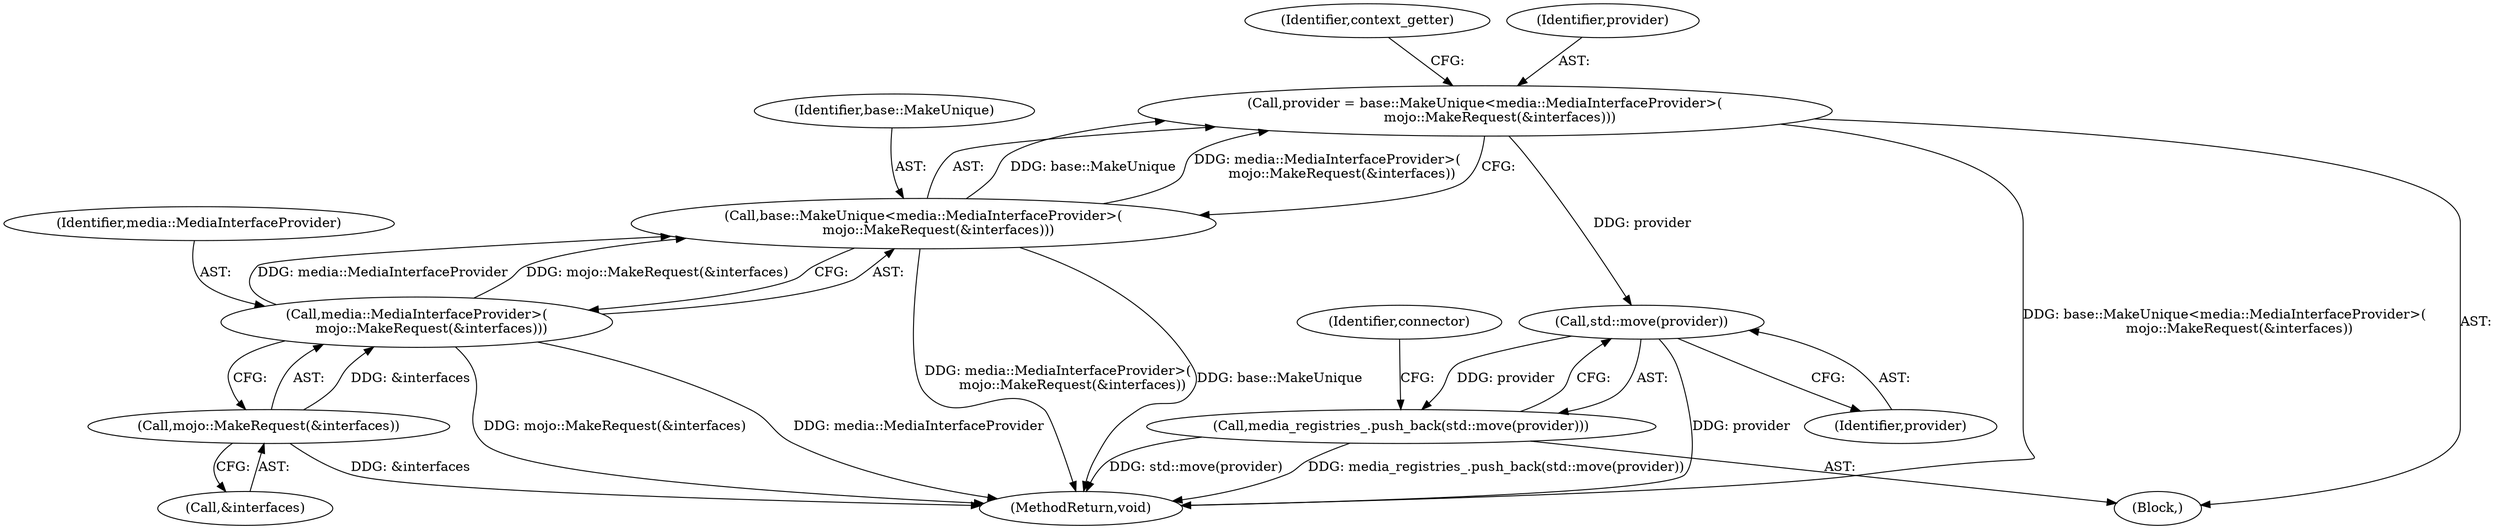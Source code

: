 digraph "0_Chrome_bc1f34b9be509f1404f0bb1ba1947614d5f0bcd1@API" {
"1000136" [label="(Call,std::move(provider))"];
"1000113" [label="(Call,provider = base::MakeUnique<media::MediaInterfaceProvider>(\n       mojo::MakeRequest(&interfaces)))"];
"1000115" [label="(Call,base::MakeUnique<media::MediaInterfaceProvider>(\n       mojo::MakeRequest(&interfaces)))"];
"1000117" [label="(Call,media::MediaInterfaceProvider>(\n       mojo::MakeRequest(&interfaces)))"];
"1000119" [label="(Call,mojo::MakeRequest(&interfaces))"];
"1000135" [label="(Call,media_registries_.push_back(std::move(provider)))"];
"1000135" [label="(Call,media_registries_.push_back(std::move(provider)))"];
"1000159" [label="(MethodReturn,void)"];
"1000119" [label="(Call,mojo::MakeRequest(&interfaces))"];
"1000101" [label="(Block,)"];
"1000136" [label="(Call,std::move(provider))"];
"1000137" [label="(Identifier,provider)"];
"1000117" [label="(Call,media::MediaInterfaceProvider>(\n       mojo::MakeRequest(&interfaces)))"];
"1000116" [label="(Identifier,base::MakeUnique)"];
"1000120" [label="(Call,&interfaces)"];
"1000118" [label="(Identifier,media::MediaInterfaceProvider)"];
"1000113" [label="(Call,provider = base::MakeUnique<media::MediaInterfaceProvider>(\n       mojo::MakeRequest(&interfaces)))"];
"1000141" [label="(Identifier,connector)"];
"1000115" [label="(Call,base::MakeUnique<media::MediaInterfaceProvider>(\n       mojo::MakeRequest(&interfaces)))"];
"1000124" [label="(Identifier,context_getter)"];
"1000114" [label="(Identifier,provider)"];
"1000136" -> "1000135"  [label="AST: "];
"1000136" -> "1000137"  [label="CFG: "];
"1000137" -> "1000136"  [label="AST: "];
"1000135" -> "1000136"  [label="CFG: "];
"1000136" -> "1000159"  [label="DDG: provider"];
"1000136" -> "1000135"  [label="DDG: provider"];
"1000113" -> "1000136"  [label="DDG: provider"];
"1000113" -> "1000101"  [label="AST: "];
"1000113" -> "1000115"  [label="CFG: "];
"1000114" -> "1000113"  [label="AST: "];
"1000115" -> "1000113"  [label="AST: "];
"1000124" -> "1000113"  [label="CFG: "];
"1000113" -> "1000159"  [label="DDG: base::MakeUnique<media::MediaInterfaceProvider>(\n       mojo::MakeRequest(&interfaces))"];
"1000115" -> "1000113"  [label="DDG: base::MakeUnique"];
"1000115" -> "1000113"  [label="DDG: media::MediaInterfaceProvider>(\n       mojo::MakeRequest(&interfaces))"];
"1000115" -> "1000117"  [label="CFG: "];
"1000116" -> "1000115"  [label="AST: "];
"1000117" -> "1000115"  [label="AST: "];
"1000115" -> "1000159"  [label="DDG: media::MediaInterfaceProvider>(\n       mojo::MakeRequest(&interfaces))"];
"1000115" -> "1000159"  [label="DDG: base::MakeUnique"];
"1000117" -> "1000115"  [label="DDG: media::MediaInterfaceProvider"];
"1000117" -> "1000115"  [label="DDG: mojo::MakeRequest(&interfaces)"];
"1000117" -> "1000119"  [label="CFG: "];
"1000118" -> "1000117"  [label="AST: "];
"1000119" -> "1000117"  [label="AST: "];
"1000117" -> "1000159"  [label="DDG: media::MediaInterfaceProvider"];
"1000117" -> "1000159"  [label="DDG: mojo::MakeRequest(&interfaces)"];
"1000119" -> "1000117"  [label="DDG: &interfaces"];
"1000119" -> "1000120"  [label="CFG: "];
"1000120" -> "1000119"  [label="AST: "];
"1000119" -> "1000159"  [label="DDG: &interfaces"];
"1000135" -> "1000101"  [label="AST: "];
"1000141" -> "1000135"  [label="CFG: "];
"1000135" -> "1000159"  [label="DDG: media_registries_.push_back(std::move(provider))"];
"1000135" -> "1000159"  [label="DDG: std::move(provider)"];
}
